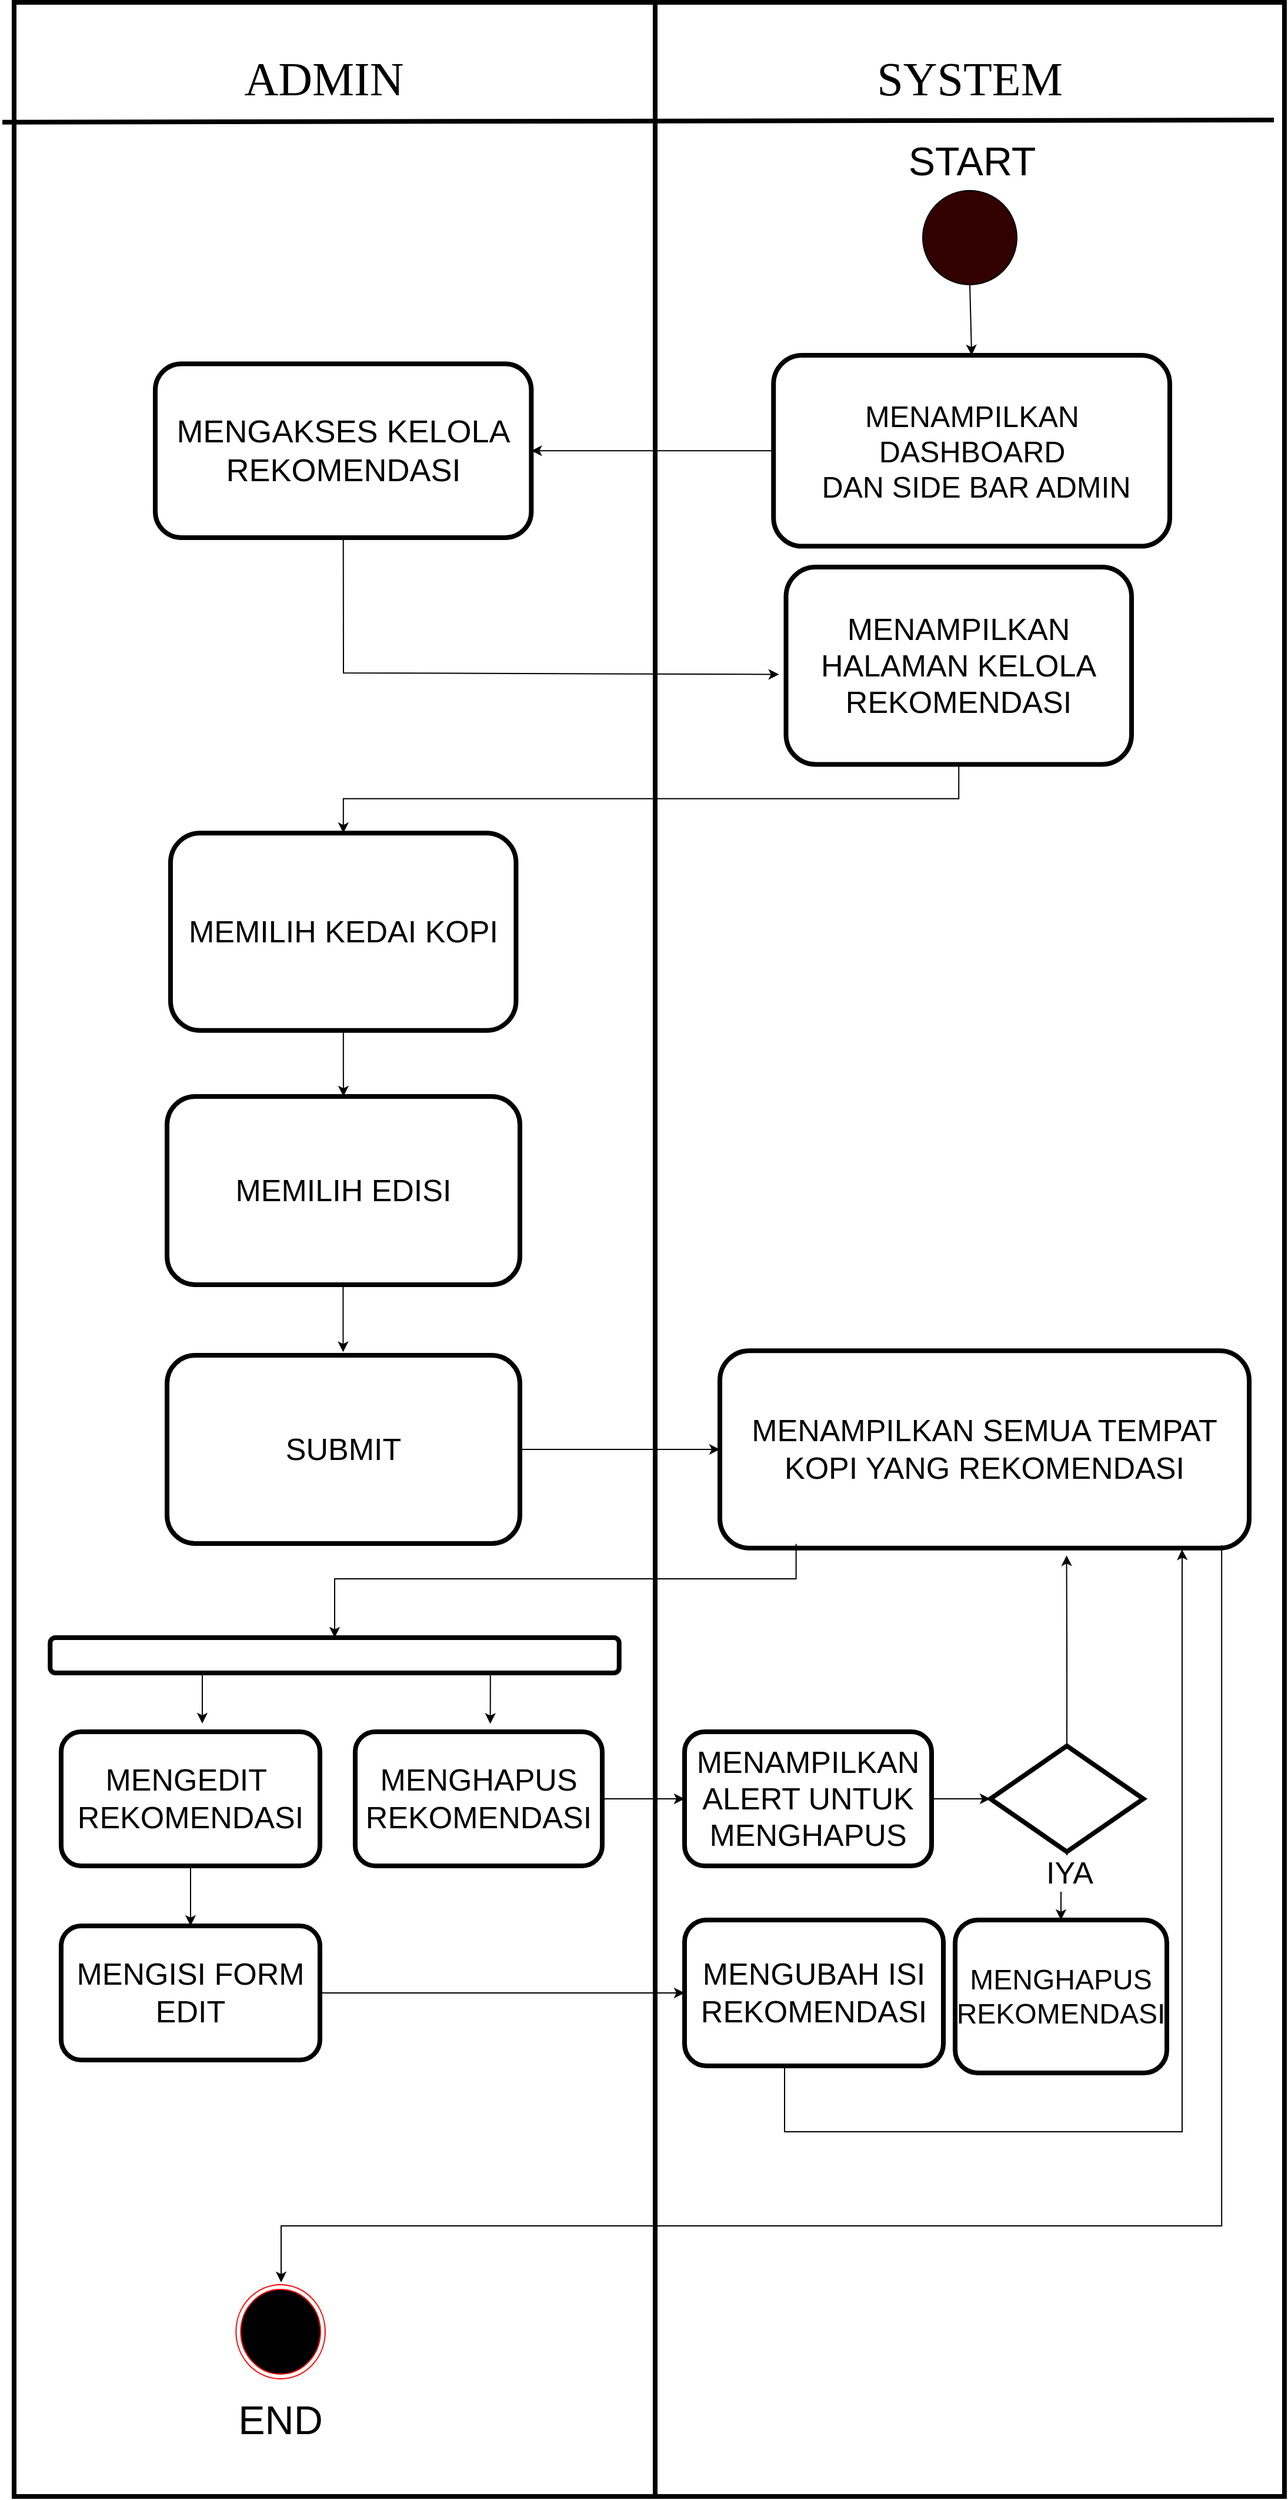 <mxfile version="27.2.0">
  <diagram name="Page-1" id="47QhIyalsUEj4xb5wFI7">
    <mxGraphModel dx="3169" dy="1680" grid="1" gridSize="10" guides="1" tooltips="1" connect="1" arrows="1" fold="1" page="1" pageScale="1" pageWidth="850" pageHeight="1100" math="0" shadow="0">
      <root>
        <mxCell id="0" />
        <mxCell id="1" parent="0" />
        <mxCell id="b4sE8ZXVgSYnRpChD7hY-1" value="" style="rounded=0;whiteSpace=wrap;html=1;strokeWidth=4;movable=0;resizable=0;rotatable=0;deletable=0;editable=0;locked=1;connectable=0;" vertex="1" parent="1">
          <mxGeometry x="479.995" y="280" width="545" height="2120" as="geometry" />
        </mxCell>
        <mxCell id="b4sE8ZXVgSYnRpChD7hY-2" value="" style="rounded=0;whiteSpace=wrap;html=1;strokeWidth=4;movable=0;resizable=0;rotatable=0;deletable=0;editable=0;locked=1;connectable=0;" vertex="1" parent="1">
          <mxGeometry x="1024.995" y="280" width="535" height="2120" as="geometry" />
        </mxCell>
        <mxCell id="b4sE8ZXVgSYnRpChD7hY-3" value="" style="endArrow=none;html=1;rounded=0;exitX=0.003;exitY=0.114;exitDx=0;exitDy=0;exitPerimeter=0;entryX=1.005;entryY=0.113;entryDx=0;entryDy=0;entryPerimeter=0;strokeWidth=4;" edge="1" parent="1">
          <mxGeometry width="50" height="50" relative="1" as="geometry">
            <mxPoint x="470" y="381.82" as="sourcePoint" />
            <mxPoint x="1551.04" y="380.0" as="targetPoint" />
          </mxGeometry>
        </mxCell>
        <mxCell id="b4sE8ZXVgSYnRpChD7hY-4" value="&lt;font style=&quot;font-size: 40px;&quot; face=&quot;Times New Roman&quot;&gt;ADMIN&lt;/font&gt;" style="text;html=1;align=center;verticalAlign=middle;whiteSpace=wrap;rounded=0;" vertex="1" parent="1">
          <mxGeometry x="645.625" y="330" width="195" height="30" as="geometry" />
        </mxCell>
        <mxCell id="b4sE8ZXVgSYnRpChD7hY-5" value="&lt;font style=&quot;font-size: 40px;&quot; face=&quot;Times New Roman&quot;&gt;SYSTEM&lt;/font&gt;" style="text;html=1;align=center;verticalAlign=middle;whiteSpace=wrap;rounded=0;" vertex="1" parent="1">
          <mxGeometry x="1194.995" y="330" width="195" height="30" as="geometry" />
        </mxCell>
        <mxCell id="b4sE8ZXVgSYnRpChD7hY-6" value="&lt;font style=&quot;font-size: 25px;&quot;&gt;MENAMPILKAN DASHBOARD&lt;/font&gt;&lt;div&gt;&lt;font style=&quot;font-size: 25px;&quot;&gt;&amp;nbsp;DAN SIDE BAR ADMIN&lt;/font&gt;&lt;/div&gt;" style="rounded=1;whiteSpace=wrap;html=1;strokeWidth=4;" vertex="1" parent="1">
          <mxGeometry x="1125.615" y="580" width="336.88" height="162.28" as="geometry" />
        </mxCell>
        <mxCell id="b4sE8ZXVgSYnRpChD7hY-7" value="" style="endArrow=classic;html=1;rounded=0;exitX=0;exitY=0.5;exitDx=0;exitDy=0;entryX=1;entryY=0.5;entryDx=0;entryDy=0;" edge="1" parent="1" source="b4sE8ZXVgSYnRpChD7hY-6" target="b4sE8ZXVgSYnRpChD7hY-8">
          <mxGeometry width="50" height="50" relative="1" as="geometry">
            <mxPoint x="909.995" y="912.28" as="sourcePoint" />
            <mxPoint x="1234.995" y="1132.28" as="targetPoint" />
            <Array as="points" />
          </mxGeometry>
        </mxCell>
        <mxCell id="b4sE8ZXVgSYnRpChD7hY-8" value="&lt;font style=&quot;font-size: 27px;&quot;&gt;MENGAKSES KELOLA REKOMENDASI&lt;/font&gt;" style="rounded=1;whiteSpace=wrap;html=1;strokeWidth=4;" vertex="1" parent="1">
          <mxGeometry x="599.995" y="587.28" width="319.69" height="147.72" as="geometry" />
        </mxCell>
        <mxCell id="b4sE8ZXVgSYnRpChD7hY-9" value="" style="edgeStyle=orthogonalEdgeStyle;rounded=0;orthogonalLoop=1;jettySize=auto;html=1;exitX=0.5;exitY=1;exitDx=0;exitDy=0;" edge="1" parent="1" source="b4sE8ZXVgSYnRpChD7hY-10" target="b4sE8ZXVgSYnRpChD7hY-15">
          <mxGeometry relative="1" as="geometry" />
        </mxCell>
        <mxCell id="b4sE8ZXVgSYnRpChD7hY-10" value="&lt;font style=&quot;font-size: 26px;&quot;&gt;MENAMPILKAN HALAMAN KELOLA REKOMENDASI&lt;/font&gt;" style="whiteSpace=wrap;html=1;rounded=1;strokeWidth=4;" vertex="1" parent="1">
          <mxGeometry x="1136.245" y="760" width="293.75" height="167.72" as="geometry" />
        </mxCell>
        <mxCell id="b4sE8ZXVgSYnRpChD7hY-11" value="" style="endArrow=classic;html=1;rounded=0;exitX=0.5;exitY=1;exitDx=0;exitDy=0;entryX=-0.02;entryY=0.544;entryDx=0;entryDy=0;entryPerimeter=0;" edge="1" parent="1" source="b4sE8ZXVgSYnRpChD7hY-8" target="b4sE8ZXVgSYnRpChD7hY-10">
          <mxGeometry width="50" height="50" relative="1" as="geometry">
            <mxPoint x="1339.675" y="1770" as="sourcePoint" />
            <mxPoint x="1401.865" y="1540" as="targetPoint" />
            <Array as="points">
              <mxPoint x="760" y="850" />
            </Array>
          </mxGeometry>
        </mxCell>
        <mxCell id="b4sE8ZXVgSYnRpChD7hY-12" value="" style="ellipse;whiteSpace=wrap;html=1;aspect=fixed;gradientColor=none;fillColor=#330000;" vertex="1" parent="1">
          <mxGeometry x="1252.495" y="440" width="80" height="80" as="geometry" />
        </mxCell>
        <mxCell id="b4sE8ZXVgSYnRpChD7hY-13" value="" style="endArrow=classic;html=1;rounded=0;exitX=0.5;exitY=1;exitDx=0;exitDy=0;entryX=0.5;entryY=0;entryDx=0;entryDy=0;" edge="1" parent="1" source="b4sE8ZXVgSYnRpChD7hY-12" target="b4sE8ZXVgSYnRpChD7hY-6">
          <mxGeometry width="50" height="50" relative="1" as="geometry">
            <mxPoint x="699.995" y="800" as="sourcePoint" />
            <mxPoint x="742.967" y="579.289" as="targetPoint" />
          </mxGeometry>
        </mxCell>
        <mxCell id="b4sE8ZXVgSYnRpChD7hY-14" value="" style="edgeStyle=orthogonalEdgeStyle;rounded=0;orthogonalLoop=1;jettySize=auto;html=1;" edge="1" parent="1" source="b4sE8ZXVgSYnRpChD7hY-15" target="b4sE8ZXVgSYnRpChD7hY-16">
          <mxGeometry relative="1" as="geometry" />
        </mxCell>
        <mxCell id="b4sE8ZXVgSYnRpChD7hY-15" value="&lt;span style=&quot;font-size: 26px;&quot;&gt;MEMILIH KEDAI KOPI&lt;/span&gt;" style="whiteSpace=wrap;html=1;rounded=1;strokeWidth=4;" vertex="1" parent="1">
          <mxGeometry x="612.965" y="986.14" width="293.75" height="167.72" as="geometry" />
        </mxCell>
        <mxCell id="b4sE8ZXVgSYnRpChD7hY-16" value="&lt;font style=&quot;font-size: 26px;&quot;&gt;MEMILIH EDISI&lt;/font&gt;" style="whiteSpace=wrap;html=1;rounded=1;strokeWidth=4;" vertex="1" parent="1">
          <mxGeometry x="610" y="1210" width="300" height="160" as="geometry" />
        </mxCell>
        <mxCell id="b4sE8ZXVgSYnRpChD7hY-17" value="" style="whiteSpace=wrap;html=1;rounded=1;strokeWidth=4;" vertex="1" parent="1">
          <mxGeometry x="510.625" y="1670" width="483.75" height="30" as="geometry" />
        </mxCell>
        <mxCell id="b4sE8ZXVgSYnRpChD7hY-18" value="" style="endArrow=classic;html=1;rounded=0;exitX=0.772;exitY=1.226;exitDx=0;exitDy=0;exitPerimeter=0;" edge="1" parent="1">
          <mxGeometry width="50" height="50" relative="1" as="geometry">
            <mxPoint x="884.91" y="1700" as="sourcePoint" />
            <mxPoint x="884.825" y="1743.22" as="targetPoint" />
          </mxGeometry>
        </mxCell>
        <mxCell id="b4sE8ZXVgSYnRpChD7hY-19" value="" style="endArrow=classic;html=1;rounded=0;exitX=0.772;exitY=1.226;exitDx=0;exitDy=0;exitPerimeter=0;" edge="1" parent="1">
          <mxGeometry width="50" height="50" relative="1" as="geometry">
            <mxPoint x="639.985" y="1700" as="sourcePoint" />
            <mxPoint x="639.985" y="1743" as="targetPoint" />
          </mxGeometry>
        </mxCell>
        <mxCell id="b4sE8ZXVgSYnRpChD7hY-20" value="" style="edgeStyle=orthogonalEdgeStyle;rounded=0;orthogonalLoop=1;jettySize=auto;html=1;" edge="1" parent="1" source="b4sE8ZXVgSYnRpChD7hY-21" target="b4sE8ZXVgSYnRpChD7hY-31">
          <mxGeometry relative="1" as="geometry" />
        </mxCell>
        <mxCell id="b4sE8ZXVgSYnRpChD7hY-21" value="&lt;span style=&quot;font-size: 26px;&quot;&gt;MENGEDIT&amp;nbsp;&lt;/span&gt;&lt;div&gt;&lt;span style=&quot;font-size: 26px;&quot;&gt;REKOMENDASI&lt;/span&gt;&lt;/div&gt;" style="whiteSpace=wrap;html=1;rounded=1;strokeWidth=4;" vertex="1" parent="1">
          <mxGeometry x="519.985" y="1750" width="220" height="114" as="geometry" />
        </mxCell>
        <mxCell id="b4sE8ZXVgSYnRpChD7hY-22" value="" style="edgeStyle=orthogonalEdgeStyle;rounded=0;orthogonalLoop=1;jettySize=auto;html=1;" edge="1" parent="1" source="b4sE8ZXVgSYnRpChD7hY-23" target="b4sE8ZXVgSYnRpChD7hY-24">
          <mxGeometry relative="1" as="geometry" />
        </mxCell>
        <mxCell id="b4sE8ZXVgSYnRpChD7hY-23" value="&lt;font style=&quot;font-size: 26px;&quot;&gt;MENGHAPUS&lt;/font&gt;&lt;div&gt;&lt;font style=&quot;font-size: 26px;&quot;&gt;REKOMENDASI&lt;/font&gt;&lt;/div&gt;" style="whiteSpace=wrap;html=1;rounded=1;strokeWidth=4;" vertex="1" parent="1">
          <mxGeometry x="769.985" y="1750" width="210" height="114" as="geometry" />
        </mxCell>
        <mxCell id="b4sE8ZXVgSYnRpChD7hY-24" value="&lt;span style=&quot;font-size: 26px;&quot;&gt;MENAMPILKAN ALERT UNTUK MENGHAPUS&lt;/span&gt;" style="whiteSpace=wrap;html=1;rounded=1;strokeWidth=4;" vertex="1" parent="1">
          <mxGeometry x="1049.995" y="1750" width="210" height="114" as="geometry" />
        </mxCell>
        <mxCell id="b4sE8ZXVgSYnRpChD7hY-25" value="" style="edgeStyle=orthogonalEdgeStyle;rounded=0;orthogonalLoop=1;jettySize=auto;html=1;" edge="1" parent="1" source="b4sE8ZXVgSYnRpChD7hY-27" target="b4sE8ZXVgSYnRpChD7hY-33">
          <mxGeometry relative="1" as="geometry" />
        </mxCell>
        <mxCell id="b4sE8ZXVgSYnRpChD7hY-26" value="&lt;font style=&quot;font-size: 26px;&quot;&gt;IYA&lt;/font&gt;" style="edgeLabel;html=1;align=center;verticalAlign=middle;resizable=0;points=[];" vertex="1" connectable="0" parent="b4sE8ZXVgSYnRpChD7hY-25">
          <mxGeometry x="-0.444" y="2" relative="1" as="geometry">
            <mxPoint as="offset" />
          </mxGeometry>
        </mxCell>
        <mxCell id="b4sE8ZXVgSYnRpChD7hY-27" value="" style="rhombus;whiteSpace=wrap;html=1;strokeWidth=4;" vertex="1" parent="1">
          <mxGeometry x="1309.99" y="1762" width="130.01" height="90" as="geometry" />
        </mxCell>
        <mxCell id="b4sE8ZXVgSYnRpChD7hY-28" value="" style="edgeStyle=orthogonalEdgeStyle;rounded=0;orthogonalLoop=1;jettySize=auto;html=1;exitX=1;exitY=0.5;exitDx=0;exitDy=0;entryX=0;entryY=0.5;entryDx=0;entryDy=0;" edge="1" parent="1" source="b4sE8ZXVgSYnRpChD7hY-24" target="b4sE8ZXVgSYnRpChD7hY-27">
          <mxGeometry relative="1" as="geometry">
            <mxPoint x="1279.995" y="1780" as="sourcePoint" />
            <mxPoint x="1369.995" y="1780" as="targetPoint" />
          </mxGeometry>
        </mxCell>
        <mxCell id="b4sE8ZXVgSYnRpChD7hY-29" value="" style="edgeStyle=orthogonalEdgeStyle;rounded=0;orthogonalLoop=1;jettySize=auto;html=1;exitX=0.5;exitY=0;exitDx=0;exitDy=0;entryX=0.655;entryY=1.037;entryDx=0;entryDy=0;entryPerimeter=0;" edge="1" parent="1" source="b4sE8ZXVgSYnRpChD7hY-27" target="b4sE8ZXVgSYnRpChD7hY-42">
          <mxGeometry relative="1" as="geometry">
            <mxPoint x="1369.995" y="2030" as="sourcePoint" />
            <mxPoint x="1419.995" y="2030" as="targetPoint" />
          </mxGeometry>
        </mxCell>
        <mxCell id="b4sE8ZXVgSYnRpChD7hY-30" value="" style="edgeStyle=orthogonalEdgeStyle;rounded=0;orthogonalLoop=1;jettySize=auto;html=1;" edge="1" parent="1" source="b4sE8ZXVgSYnRpChD7hY-31" target="b4sE8ZXVgSYnRpChD7hY-32">
          <mxGeometry relative="1" as="geometry" />
        </mxCell>
        <mxCell id="b4sE8ZXVgSYnRpChD7hY-31" value="&lt;font style=&quot;font-size: 26px;&quot;&gt;MENGISI FORM EDIT&lt;/font&gt;" style="whiteSpace=wrap;html=1;rounded=1;strokeWidth=4;" vertex="1" parent="1">
          <mxGeometry x="519.985" y="1915" width="220" height="114" as="geometry" />
        </mxCell>
        <mxCell id="b4sE8ZXVgSYnRpChD7hY-32" value="&lt;font style=&quot;font-size: 26px;&quot;&gt;MENGUBAH ISI REKOMENDASI&lt;/font&gt;" style="whiteSpace=wrap;html=1;rounded=1;strokeWidth=4;" vertex="1" parent="1">
          <mxGeometry x="1049.99" y="1910" width="220.01" height="124" as="geometry" />
        </mxCell>
        <mxCell id="b4sE8ZXVgSYnRpChD7hY-33" value="&lt;font style=&quot;font-size: 24px;&quot;&gt;MENGHAPUS REKOMENDASI&lt;/font&gt;" style="rounded=1;whiteSpace=wrap;html=1;strokeWidth=4;" vertex="1" parent="1">
          <mxGeometry x="1280" y="1910" width="180" height="130" as="geometry" />
        </mxCell>
        <mxCell id="b4sE8ZXVgSYnRpChD7hY-34" value="" style="edgeStyle=orthogonalEdgeStyle;rounded=0;orthogonalLoop=1;jettySize=auto;html=1;exitX=0.5;exitY=1;exitDx=0;exitDy=0;entryX=0.873;entryY=1.007;entryDx=0;entryDy=0;entryPerimeter=0;" edge="1" parent="1" source="b4sE8ZXVgSYnRpChD7hY-32" target="b4sE8ZXVgSYnRpChD7hY-42">
          <mxGeometry relative="1" as="geometry">
            <mxPoint x="1169.995" y="2440" as="sourcePoint" />
            <mxPoint x="1480" y="1600" as="targetPoint" />
            <Array as="points">
              <mxPoint x="1135" y="2034" />
              <mxPoint x="1135" y="2090" />
              <mxPoint x="1473" y="2090" />
              <mxPoint x="1473" y="1600" />
              <mxPoint x="1473" y="1600" />
            </Array>
          </mxGeometry>
        </mxCell>
        <mxCell id="b4sE8ZXVgSYnRpChD7hY-35" value="&lt;font style=&quot;font-size: 34px;&quot;&gt;START&lt;/font&gt;" style="text;html=1;align=center;verticalAlign=middle;whiteSpace=wrap;rounded=0;" vertex="1" parent="1">
          <mxGeometry x="1230.615" y="400" width="126.87" height="30" as="geometry" />
        </mxCell>
        <mxCell id="b4sE8ZXVgSYnRpChD7hY-36" value="" style="ellipse;html=1;shape=endState;fillColor=#000000;strokeColor=#ff0000;" vertex="1" parent="1">
          <mxGeometry x="668.66" y="2220" width="75.79" height="80" as="geometry" />
        </mxCell>
        <mxCell id="b4sE8ZXVgSYnRpChD7hY-37" value="&lt;font style=&quot;font-size: 34px;&quot;&gt;END&lt;/font&gt;" style="text;html=1;align=center;verticalAlign=middle;whiteSpace=wrap;rounded=0;" vertex="1" parent="1">
          <mxGeometry x="643.115" y="2320" width="126.87" height="30" as="geometry" />
        </mxCell>
        <mxCell id="b4sE8ZXVgSYnRpChD7hY-42" value="&lt;span style=&quot;font-size: 26px;&quot;&gt;MENAMPILKAN SEMUA TEMPAT KOPI YANG REKOMENDASI&lt;/span&gt;" style="whiteSpace=wrap;html=1;rounded=1;strokeWidth=4;" vertex="1" parent="1">
          <mxGeometry x="1080" y="1426.14" width="450" height="167.72" as="geometry" />
        </mxCell>
        <mxCell id="b4sE8ZXVgSYnRpChD7hY-43" value="" style="edgeStyle=orthogonalEdgeStyle;rounded=0;orthogonalLoop=1;jettySize=auto;html=1;exitX=1;exitY=0.5;exitDx=0;exitDy=0;" edge="1" parent="1" source="b4sE8ZXVgSYnRpChD7hY-48" target="b4sE8ZXVgSYnRpChD7hY-42">
          <mxGeometry relative="1" as="geometry">
            <mxPoint x="906.72" y="1881.58" as="sourcePoint" />
            <mxPoint x="980" y="1940" as="targetPoint" />
          </mxGeometry>
        </mxCell>
        <mxCell id="b4sE8ZXVgSYnRpChD7hY-44" value="" style="edgeStyle=orthogonalEdgeStyle;rounded=0;orthogonalLoop=1;jettySize=auto;html=1;exitX=0.144;exitY=0.979;exitDx=0;exitDy=0;exitPerimeter=0;entryX=0.5;entryY=0;entryDx=0;entryDy=0;" edge="1" parent="1" source="b4sE8ZXVgSYnRpChD7hY-42" target="b4sE8ZXVgSYnRpChD7hY-17">
          <mxGeometry relative="1" as="geometry">
            <mxPoint x="1130" y="2030" as="sourcePoint" />
            <mxPoint x="1303" y="2030" as="targetPoint" />
            <Array as="points">
              <mxPoint x="1145" y="1620" />
              <mxPoint x="753" y="1620" />
            </Array>
          </mxGeometry>
        </mxCell>
        <mxCell id="b4sE8ZXVgSYnRpChD7hY-45" value="" style="edgeStyle=orthogonalEdgeStyle;rounded=0;orthogonalLoop=1;jettySize=auto;html=1;entryX=0.506;entryY=-0.025;entryDx=0;entryDy=0;entryPerimeter=0;exitX=0.948;exitY=0.986;exitDx=0;exitDy=0;exitPerimeter=0;" edge="1" parent="1" source="b4sE8ZXVgSYnRpChD7hY-42" target="b4sE8ZXVgSYnRpChD7hY-36">
          <mxGeometry relative="1" as="geometry">
            <mxPoint x="1510" y="2560" as="sourcePoint" />
            <mxPoint x="1390" y="2560" as="targetPoint" />
            <Array as="points">
              <mxPoint x="1507" y="2170" />
              <mxPoint x="707" y="2170" />
            </Array>
          </mxGeometry>
        </mxCell>
        <mxCell id="b4sE8ZXVgSYnRpChD7hY-46" value="" style="edgeStyle=orthogonalEdgeStyle;rounded=0;orthogonalLoop=1;jettySize=auto;html=1;exitX=0.499;exitY=0.992;exitDx=0;exitDy=0;exitPerimeter=0;entryX=0.499;entryY=-0.017;entryDx=0;entryDy=0;entryPerimeter=0;" edge="1" parent="1" source="b4sE8ZXVgSYnRpChD7hY-16" target="b4sE8ZXVgSYnRpChD7hY-48">
          <mxGeometry relative="1" as="geometry">
            <mxPoint x="759.63" y="1370" as="sourcePoint" />
            <mxPoint x="759.63" y="1426" as="targetPoint" />
          </mxGeometry>
        </mxCell>
        <mxCell id="b4sE8ZXVgSYnRpChD7hY-48" value="&lt;font style=&quot;font-size: 26px;&quot;&gt;SUBMIT&lt;/font&gt;" style="whiteSpace=wrap;html=1;rounded=1;strokeWidth=4;" vertex="1" parent="1">
          <mxGeometry x="610" y="1430" width="300" height="160" as="geometry" />
        </mxCell>
      </root>
    </mxGraphModel>
  </diagram>
</mxfile>
